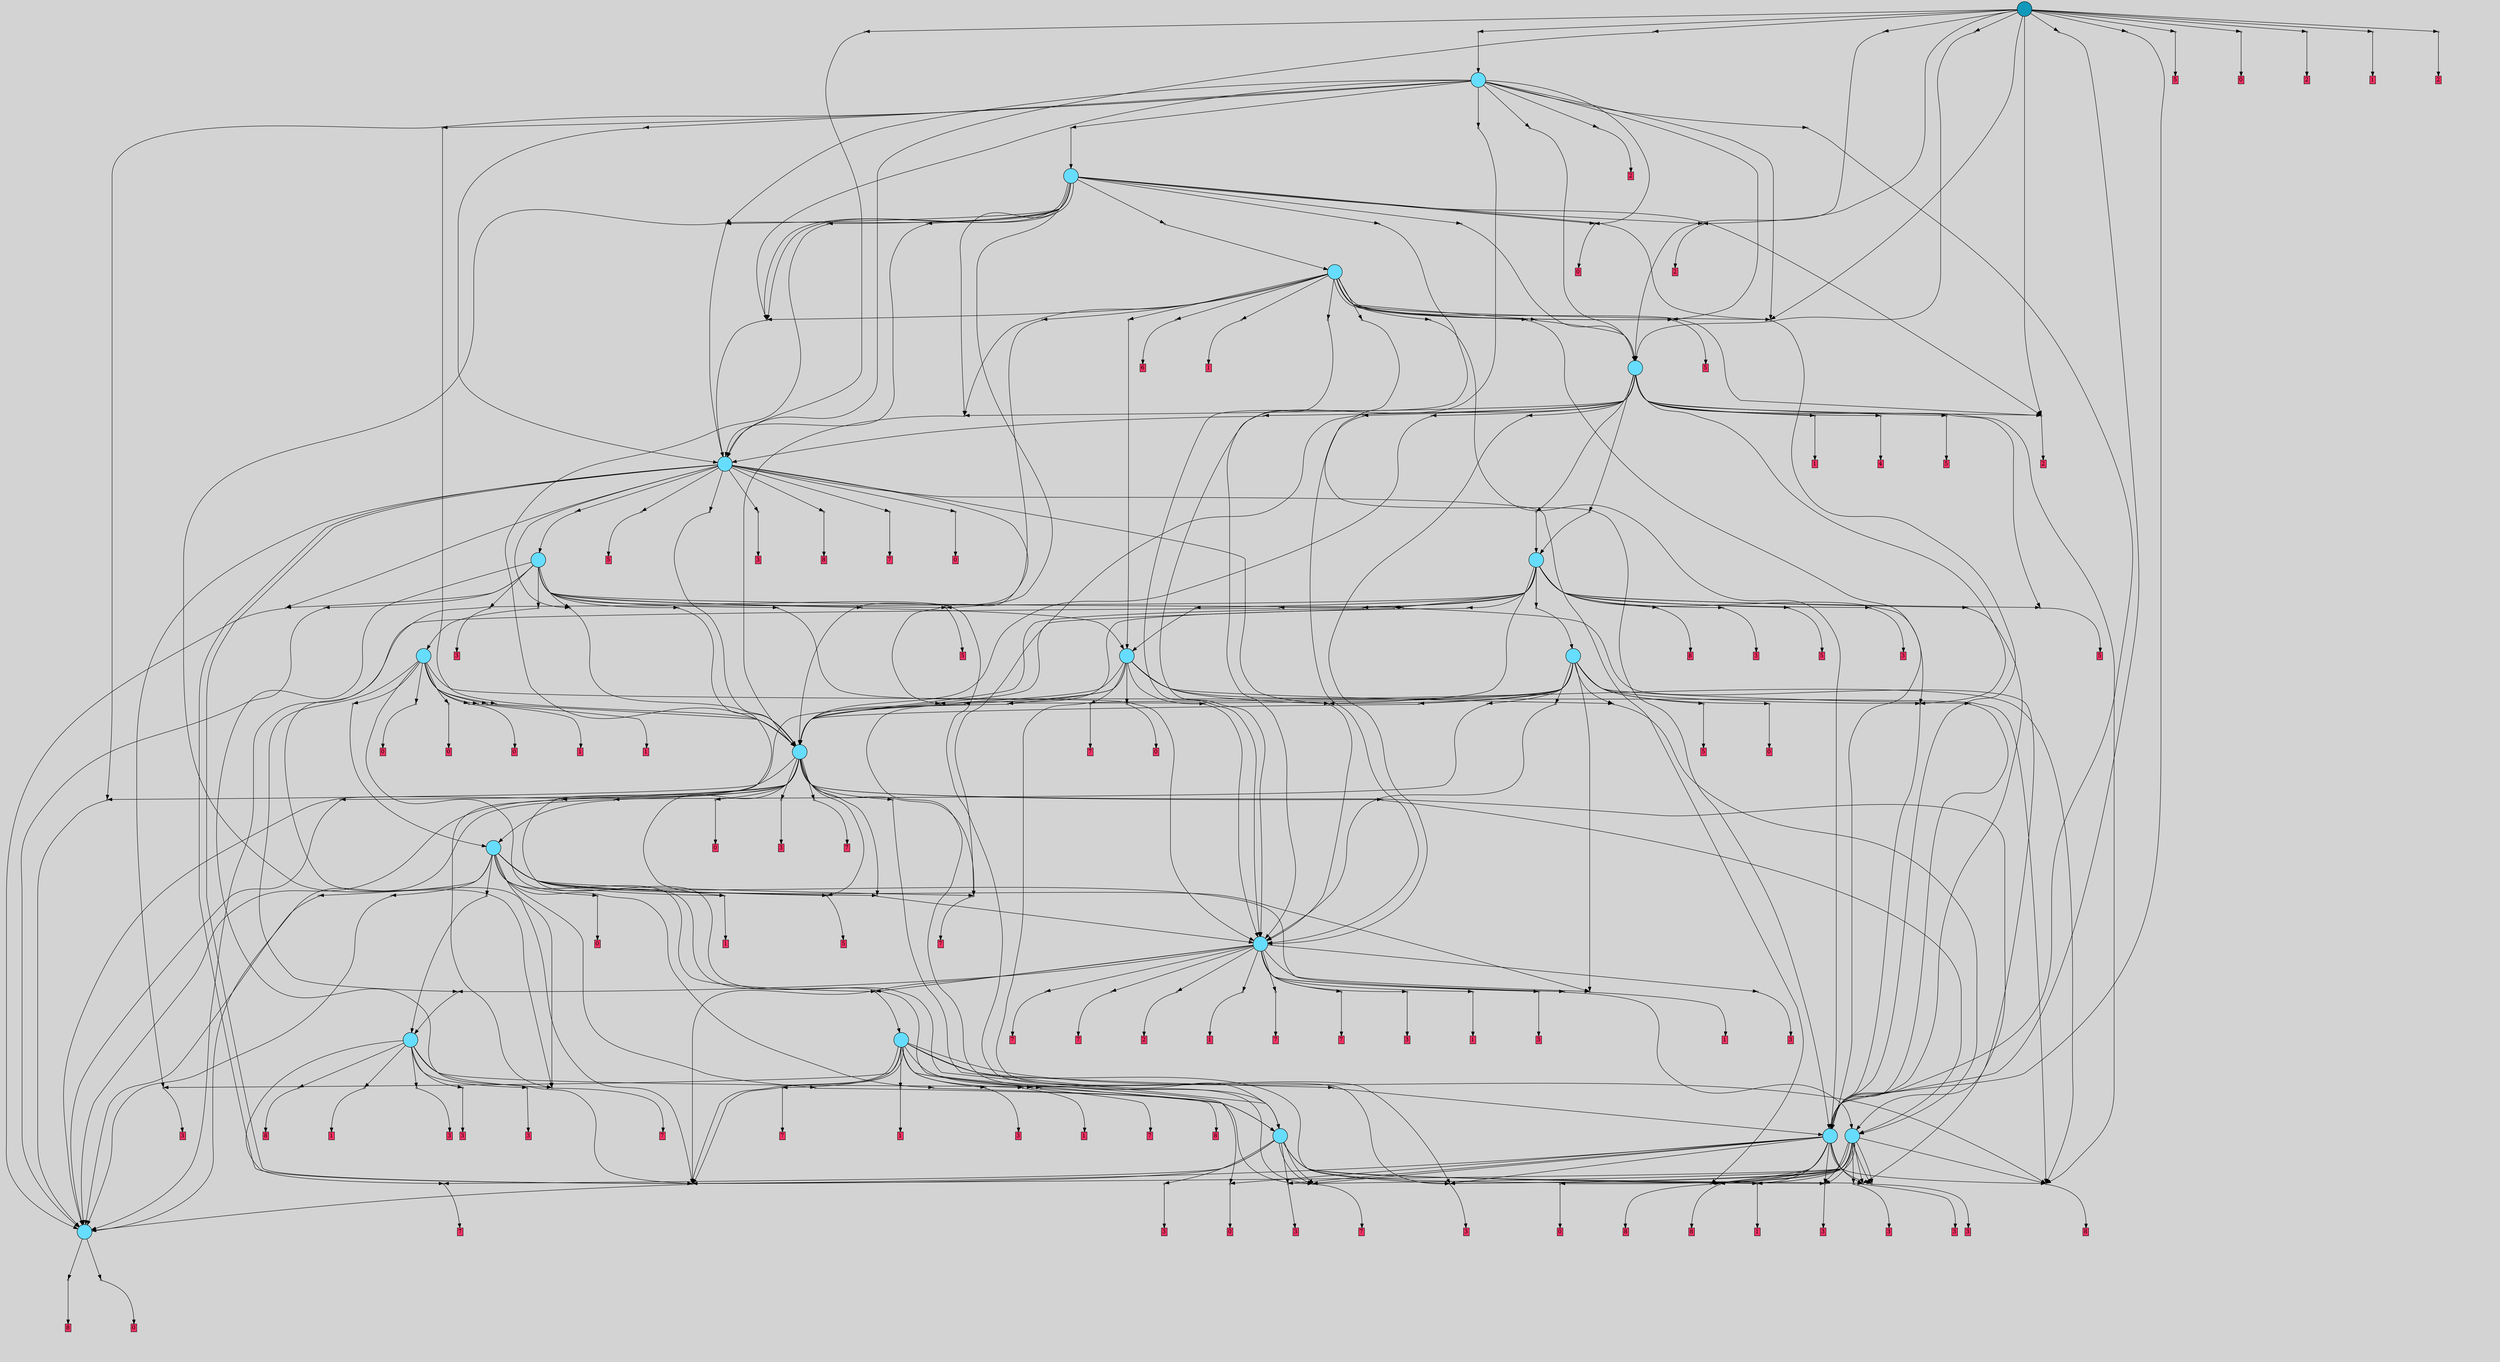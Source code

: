 // File exported with GEGELATI v1.3.1
// On the 2024-07-14 16:43:44
// With the MARL::MarlTPGGraphDotExporter
digraph{
	graph[pad = "0.212, 0.055" bgcolor = lightgray]
	node[shape=circle style = filled label = ""]
		T8 [fillcolor="#66ddff"]
		T766 [fillcolor="#66ddff"]
		T833 [fillcolor="#66ddff"]
		T839 [fillcolor="#66ddff"]
		T847 [fillcolor="#66ddff"]
		T919 [fillcolor="#66ddff"]
		T1018 [fillcolor="#66ddff"]
		T1028 [fillcolor="#66ddff"]
		T1052 [fillcolor="#66ddff"]
		T1144 [fillcolor="#66ddff"]
		T1176 [fillcolor="#66ddff"]
		T1199 [fillcolor="#66ddff"]
		T1233 [fillcolor="#66ddff"]
		T1307 [fillcolor="#66ddff"]
		T1322 [fillcolor="#66ddff"]
		T1474 [fillcolor="#66ddff"]
		T1516 [fillcolor="#66ddff"]
		T1537 [fillcolor="#66ddff"]
		T1605 [fillcolor="#66ddff"]
		T1742 [fillcolor="#1199bb"]
		P31070 [fillcolor="#cccccc" shape=point] //
		I31070 [shape=box style=invis label="5|3&3|1#2|7&#92;n5|3&3|4#3|0&#92;n3|6&0|6#2|1&#92;n7|0&2|1#2|3&#92;n7|3&1|5#4|5&#92;n7|4&4|4#1|3&#92;n0|5&3|6#0|4&#92;n3|7&4|7#3|4&#92;n7|3&0|2#3|1&#92;n7|7&4|5#2|1&#92;n"]
		P31070 -> I31070[style=invis]
		A17314 [fillcolor="#ff3366" shape=box margin=0.03 width=0 height=0 label="8"]
		T8 -> P31070 -> A17314
		P31071 [fillcolor="#cccccc" shape=point] //
		I31071 [shape=box style=invis label="1|2&4|7#3|3&#92;n3|5&3|3#4|3&#92;n6|5&0|0#4|3&#92;n4|1&0|6#3|3&#92;n1|7&1|0#0|4&#92;n6|5&4|4#0|3&#92;n4|0&2|0#1|1&#92;n"]
		P31071 -> I31071[style=invis]
		A17315 [fillcolor="#ff3366" shape=box margin=0.03 width=0 height=0 label="0"]
		T8 -> P31071 -> A17315
		P31072 [fillcolor="#cccccc" shape=point] //
		I31072 [shape=box style=invis label="2|3&0|2#1|6&#92;n2|3&0|5#0|4&#92;n1|1&0|2#3|1&#92;n3|3&4|0#2|1&#92;n8|2&1|1#4|5&#92;n5|0&1|3#4|7&#92;n"]
		P31072 -> I31072[style=invis]
		A17316 [fillcolor="#ff3366" shape=box margin=0.03 width=0 height=0 label="3"]
		T766 -> P31072 -> A17316
		P31073 [fillcolor="#cccccc" shape=point] //
		I31073 [shape=box style=invis label="0|2&0|0#0|4&#92;n5|1&3|6#1|6&#92;n5|1&1|4#1|1&#92;n0|7&3|3#1|0&#92;n2|0&4|0#2|7&#92;n"]
		P31073 -> I31073[style=invis]
		A17317 [fillcolor="#ff3366" shape=box margin=0.03 width=0 height=0 label="7"]
		T766 -> P31073 -> A17317
		P31074 [fillcolor="#cccccc" shape=point] //
		I31074 [shape=box style=invis label="3|5&1|1#4|5&#92;n3|0&4|7#2|2&#92;n8|6&3|7#0|2&#92;n5|7&1|0#1|5&#92;n8|6&1|5#2|6&#92;n8|4&4|2#1|5&#92;n"]
		P31074 -> I31074[style=invis]
		A17318 [fillcolor="#ff3366" shape=box margin=0.03 width=0 height=0 label="3"]
		T766 -> P31074 -> A17318
		P31075 [fillcolor="#cccccc" shape=point] //
		I31075 [shape=box style=invis label="7|5&3|1#1|3&#92;n0|6&2|7#1|1&#92;n7|0&0|7#0|2&#92;n1|4&4|1#4|6&#92;n0|7&0|0#4|0&#92;n4|4&2|2#0|3&#92;n8|5&1|4#2|4&#92;n"]
		P31075 -> I31075[style=invis]
		A17319 [fillcolor="#ff3366" shape=box margin=0.03 width=0 height=0 label="7"]
		T766 -> P31075 -> A17319
		P31076 [fillcolor="#cccccc" shape=point] //
		I31076 [shape=box style=invis label="2|3&0|5#0|4&#92;n5|0&1|3#4|7&#92;n3|3&4|0#2|1&#92;n8|2&1|1#4|5&#92;n8|3&0|2#1|0&#92;n8|0&2|5#4|6&#92;n"]
		P31076 -> I31076[style=invis]
		A17320 [fillcolor="#ff3366" shape=box margin=0.03 width=0 height=0 label="3"]
		T766 -> P31076 -> A17320
		P31077 [fillcolor="#cccccc" shape=point] //
		I31077 [shape=box style=invis label="7|7&4|5#2|1&#92;n5|3&3|4#3|0&#92;n3|6&0|6#2|1&#92;n7|0&2|1#2|3&#92;n7|3&1|5#4|5&#92;n0|5&3|6#0|4&#92;n3|7&4|7#3|4&#92;n7|3&0|2#3|1&#92;n5|3&3|0#2|7&#92;n"]
		P31077 -> I31077[style=invis]
		A17321 [fillcolor="#ff3366" shape=box margin=0.03 width=0 height=0 label="8"]
		T766 -> P31077 -> A17321
		P31078 [fillcolor="#cccccc" shape=point] //
		I31078 [shape=box style=invis label="7|4&4|1#1|4&#92;n4|0&1|7#4|0&#92;n1|5&2|0#2|3&#92;n3|3&0|7#3|2&#92;n0|2&4|7#3|0&#92;n5|2&0|4#0|2&#92;n"]
		P31078 -> I31078[style=invis]
		A17322 [fillcolor="#ff3366" shape=box margin=0.03 width=0 height=0 label="1"]
		T766 -> P31078 -> A17322
		P31079 [fillcolor="#cccccc" shape=point] //
		I31079 [shape=box style=invis label="5|1&3|6#1|6&#92;n0|2&0|0#0|4&#92;n5|1&1|4#1|1&#92;n0|0&3|3#1|0&#92;n2|0&4|0#2|7&#92;n"]
		P31079 -> I31079[style=invis]
		A17323 [fillcolor="#ff3366" shape=box margin=0.03 width=0 height=0 label="7"]
		T766 -> P31079 -> A17323
		P31080 [fillcolor="#cccccc" shape=point] //
		I31080 [shape=box style=invis label="2|3&0|2#0|4&#92;n3|3&4|0#2|1&#92;n8|2&1|1#2|5&#92;n5|0&1|3#4|7&#92;n"]
		P31080 -> I31080[style=invis]
		A17324 [fillcolor="#ff3366" shape=box margin=0.03 width=0 height=0 label="3"]
		T833 -> P31080 -> A17324
		P31081 [fillcolor="#cccccc" shape=point] //
		I31081 [shape=box style=invis label="3|6&0|6#2|1&#92;n5|3&4|4#3|0&#92;n7|7&4|5#2|1&#92;n7|0&2|1#2|3&#92;n7|3&1|5#4|5&#92;n0|5&3|6#0|4&#92;n3|7&4|7#3|4&#92;n7|3&0|2#3|1&#92;n5|3&3|0#2|7&#92;n2|3&4|0#3|2&#92;n"]
		P31081 -> I31081[style=invis]
		A17325 [fillcolor="#ff3366" shape=box margin=0.03 width=0 height=0 label="8"]
		T833 -> P31081 -> A17325
		P31082 [fillcolor="#cccccc" shape=point] //
		I31082 [shape=box style=invis label="1|5&3|2#3|2&#92;n6|0&4|3#4|0&#92;n1|2&1|2#4|7&#92;n"]
		P31082 -> I31082[style=invis]
		A17326 [fillcolor="#ff3366" shape=box margin=0.03 width=0 height=0 label="0"]
		T833 -> P31082 -> A17326
		P31083 [fillcolor="#cccccc" shape=point] //
		I31083 [shape=box style=invis label="2|7&3|5#1|2&#92;n7|3&0|5#4|5&#92;n7|0&2|1#2|3&#92;n0|5&1|6#4|2&#92;n7|3&3|1#2|1&#92;n6|0&3|5#0|1&#92;n7|3&0|2#3|1&#92;n"]
		P31083 -> I31083[style=invis]
		A17327 [fillcolor="#ff3366" shape=box margin=0.03 width=0 height=0 label="8"]
		T833 -> P31083 -> A17327
		P31084 [fillcolor="#cccccc" shape=point] //
		I31084 [shape=box style=invis label="8|2&1|1#4|5&#92;n8|3&0|6#1|0&#92;n5|7&4|0#2|7&#92;n5|0&1|3#4|7&#92;n6|0&1|0#3|1&#92;n"]
		P31084 -> I31084[style=invis]
		A17328 [fillcolor="#ff3366" shape=box margin=0.03 width=0 height=0 label="3"]
		T833 -> P31084 -> A17328
		P31085 [fillcolor="#cccccc" shape=point] //
		I31085 [shape=box style=invis label="1|5&2|0#2|3&#92;n0|2&4|7#3|0&#92;n4|0&1|7#4|0&#92;n3|3&0|7#3|2&#92;n7|4&4|1#1|4&#92;n0|6&0|1#2|5&#92;n1|0&3|6#4|6&#92;n5|2&0|4#0|2&#92;n8|0&2|7#3|5&#92;n"]
		P31085 -> I31085[style=invis]
		A17329 [fillcolor="#ff3366" shape=box margin=0.03 width=0 height=0 label="8"]
		T833 -> P31085 -> A17329
		P31086 [fillcolor="#cccccc" shape=point] //
		I31086 [shape=box style=invis label="8|2&1|1#4|5&#92;n2|3&0|5#0|4&#92;n3|5&3|2#2|4&#92;n4|2&0|2#2|6&#92;n8|3&0|2#2|6&#92;n3|3&2|0#2|1&#92;n5|0&4|3#4|7&#92;n"]
		P31086 -> I31086[style=invis]
		A17330 [fillcolor="#ff3366" shape=box margin=0.03 width=0 height=0 label="3"]
		T833 -> P31086 -> A17330
		P31087 [fillcolor="#cccccc" shape=point] //
		I31087 [shape=box style=invis label="0|2&4|7#3|0&#92;n7|4&4|1#1|4&#92;n4|0&1|6#4|0&#92;n3|2&1|7#2|0&#92;n3|3&0|7#3|2&#92;n1|5&2|7#2|3&#92;n3|2&0|4#0|2&#92;n8|5&3|2#0|1&#92;n"]
		P31087 -> I31087[style=invis]
		T833 -> P31087 -> T8
		P31088 [fillcolor="#cccccc" shape=point] //
		I31088 [shape=box style=invis label="3|0&4|7#2|2&#92;n5|7&1|0#1|5&#92;n8|6&2|7#0|2&#92;n8|6&1|5#2|6&#92;n8|4&4|2#1|5&#92;n"]
		P31088 -> I31088[style=invis]
		A17331 [fillcolor="#ff3366" shape=box margin=0.03 width=0 height=0 label="3"]
		T833 -> P31088 -> A17331
		P31089 [fillcolor="#cccccc" shape=point] //
		I31089 [shape=box style=invis label="4|6&3|3#2|6&#92;n4|0&1|7#4|0&#92;n1|6&2|4#2|7&#92;n3|3&0|7#1|2&#92;n5|0&0|4#0|2&#92;n"]
		P31089 -> I31089[style=invis]
		A17332 [fillcolor="#ff3366" shape=box margin=0.03 width=0 height=0 label="1"]
		T833 -> P31089 -> A17332
		P31090 [fillcolor="#cccccc" shape=point] //
		I31090 [shape=box style=invis label="0|5&2|7#0|3&#92;n3|1&4|0#2|1&#92;n5|0&1|3#4|7&#92;n2|3&0|5#0|4&#92;n2|4&1|1#3|6&#92;n2|0&2|5#4|6&#92;n"]
		P31090 -> I31090[style=invis]
		A17333 [fillcolor="#ff3366" shape=box margin=0.03 width=0 height=0 label="3"]
		T833 -> P31090 -> A17333
		T833 -> P31079
		T839 -> P31084
		T839 -> P31085
		T839 -> P31086
		T839 -> P31087
		P31091 [fillcolor="#cccccc" shape=point] //
		I31091 [shape=box style=invis label="8|6&1|5#2|7&#92;n5|7&1|0#1|5&#92;n8|6&2|7#0|2&#92;n3|0&4|7#2|2&#92;n"]
		P31091 -> I31091[style=invis]
		A17334 [fillcolor="#ff3366" shape=box margin=0.03 width=0 height=0 label="3"]
		T839 -> P31091 -> A17334
		T839 -> P31089
		T839 -> P31090
		T839 -> P31079
		T839 -> P31073
		T839 -> P31079
		T847 -> P31080
		T847 -> P31081
		T847 -> P31083
		T847 -> P31084
		T847 -> P31085
		P31092 [fillcolor="#cccccc" shape=point] //
		I31092 [shape=box style=invis label="2|3&0|5#0|4&#92;n5|0&4|3#4|7&#92;n4|2&0|2#2|6&#92;n3|3&2|4#2|1&#92;n4|3&0|2#2|6&#92;n0|0&2|7#0|5&#92;n3|5&3|2#2|4&#92;n"]
		P31092 -> I31092[style=invis]
		A17335 [fillcolor="#ff3366" shape=box margin=0.03 width=0 height=0 label="3"]
		T847 -> P31092 -> A17335
		T847 -> P31087
		T847 -> P31088
		T847 -> P31089
		T847 -> P31090
		T847 -> P31079
		T847 -> P31090
		T847 -> P31088
		T847 -> P31080
		P31093 [fillcolor="#cccccc" shape=point] //
		I31093 [shape=box style=invis label="5|2&3|3#4|2&#92;n7|3&1|2#1|3&#92;n"]
		P31093 -> I31093[style=invis]
		A17336 [fillcolor="#ff3366" shape=box margin=0.03 width=0 height=0 label="0"]
		T847 -> P31093 -> A17336
		T919 -> P31081
		T919 -> P31087
		P31094 [fillcolor="#cccccc" shape=point] //
		I31094 [shape=box style=invis label="0|7&0|0#4|0&#92;n0|6&2|7#1|1&#92;n7|0&0|7#0|2&#92;n1|4&4|1#4|6&#92;n7|5&3|7#1|3&#92;n0|1&3|3#3|3&#92;n4|4&2|2#0|3&#92;n"]
		P31094 -> I31094[style=invis]
		A17337 [fillcolor="#ff3366" shape=box margin=0.03 width=0 height=0 label="7"]
		T919 -> P31094 -> A17337
		P31095 [fillcolor="#cccccc" shape=point] //
		I31095 [shape=box style=invis label="8|0&0|6#0|2&#92;n4|6&4|4#3|3&#92;n7|6&3|0#1|3&#92;n3|2&3|2#1|6&#92;n"]
		P31095 -> I31095[style=invis]
		A17338 [fillcolor="#ff3366" shape=box margin=0.03 width=0 height=0 label="1"]
		T919 -> P31095 -> A17338
		P31096 [fillcolor="#cccccc" shape=point] //
		I31096 [shape=box style=invis label="1|2&2|7#2|3&#92;n8|5&1|5#4|5&#92;n5|0&4|3#4|7&#92;n3|0&3|2#2|2&#92;n3|3&2|0#2|1&#92;n4|2&2|2#2|6&#92;n4|1&4|4#2|6&#92;n8|3&0|2#2|6&#92;n"]
		P31096 -> I31096[style=invis]
		A17339 [fillcolor="#ff3366" shape=box margin=0.03 width=0 height=0 label="3"]
		T919 -> P31096 -> A17339
		T919 -> P31079
		P31097 [fillcolor="#cccccc" shape=point] //
		I31097 [shape=box style=invis label="2|3&0|5#0|4&#92;n5|0&1|3#4|7&#92;n3|3&4|0#2|1&#92;n2|4&1|1#3|6&#92;n0|5&2|7#0|4&#92;n8|4&1|1#4|5&#92;n2|0&2|5#4|6&#92;n"]
		P31097 -> I31097[style=invis]
		A17340 [fillcolor="#ff3366" shape=box margin=0.03 width=0 height=0 label="3"]
		T919 -> P31097 -> A17340
		P31098 [fillcolor="#cccccc" shape=point] //
		I31098 [shape=box style=invis label="5|2&0|4#0|6&#92;n3|4&2|5#4|1&#92;n4|0&1|2#4|7&#92;n8|3&0|3#3|5&#92;n0|6&4|7#3|3&#92;n2|7&1|5#1|4&#92;n"]
		P31098 -> I31098[style=invis]
		A17341 [fillcolor="#ff3366" shape=box margin=0.03 width=0 height=0 label="1"]
		T919 -> P31098 -> A17341
		P31099 [fillcolor="#cccccc" shape=point] //
		I31099 [shape=box style=invis label="0|7&3|3#1|0&#92;n5|1&1|4#1|1&#92;n5|5&2|7#3|6&#92;n5|1&3|6#1|6&#92;n2|0&4|7#2|7&#92;n"]
		P31099 -> I31099[style=invis]
		A17342 [fillcolor="#ff3366" shape=box margin=0.03 width=0 height=0 label="7"]
		T919 -> P31099 -> A17342
		P31100 [fillcolor="#cccccc" shape=point] //
		I31100 [shape=box style=invis label="3|6&0|6#2|1&#92;n5|3&4|4#3|0&#92;n3|7&4|7#3|4&#92;n7|0&2|1#4|3&#92;n7|3&1|5#4|5&#92;n0|5&3|6#0|4&#92;n7|7&4|5#2|1&#92;n7|3&0|2#3|1&#92;n5|3&3|0#2|7&#92;n2|3&4|0#3|2&#92;n"]
		P31100 -> I31100[style=invis]
		A17343 [fillcolor="#ff3366" shape=box margin=0.03 width=0 height=0 label="8"]
		T919 -> P31100 -> A17343
		P31101 [fillcolor="#cccccc" shape=point] //
		I31101 [shape=box style=invis label="0|5&2|7#0|3&#92;n0|0&1|3#4|7&#92;n2|3&0|5#0|4&#92;n3|3&4|0#2|1&#92;n2|4&1|1#3|6&#92;n8|2&1|1#4|5&#92;n2|0&2|5#4|6&#92;n"]
		P31101 -> I31101[style=invis]
		T919 -> P31101 -> T833
		T919 -> P31080
		T919 -> P31087
		P31102 [fillcolor="#cccccc" shape=point] //
		I31102 [shape=box style=invis label="1|2&3|7#2|4&#92;n0|5&4|6#0|4&#92;n4|3&4|3#2|4&#92;n7|7&4|5#2|1&#92;n2|0&4|2#3|2&#92;n4|4&0|4#3|6&#92;n7|2&2|1#2|3&#92;n3|7&4|7#3|6&#92;n"]
		P31102 -> I31102[style=invis]
		T1018 -> P31102 -> T919
		P31103 [fillcolor="#cccccc" shape=point] //
		I31103 [shape=box style=invis label="8|2&1|1#1|5&#92;n2|3&0|5#0|4&#92;n8|3&0|2#2|6&#92;n4|2&0|2#2|6&#92;n3|5&3|2#2|4&#92;n5|0&4|3#4|3&#92;n6|1&3|1#0|5&#92;n3|3&2|0#2|1&#92;n"]
		P31103 -> I31103[style=invis]
		A17344 [fillcolor="#ff3366" shape=box margin=0.03 width=0 height=0 label="3"]
		T1018 -> P31103 -> A17344
		P31104 [fillcolor="#cccccc" shape=point] //
		I31104 [shape=box style=invis label="5|1&1|4#1|1&#92;n2|6&0|0#2|7&#92;n7|4&2|2#3|5&#92;n5|1&3|6#1|6&#92;n0|0&3|3#2|0&#92;n0|2&0|0#0|4&#92;n"]
		P31104 -> I31104[style=invis]
		A17345 [fillcolor="#ff3366" shape=box margin=0.03 width=0 height=0 label="7"]
		T1018 -> P31104 -> A17345
		P31105 [fillcolor="#cccccc" shape=point] //
		I31105 [shape=box style=invis label="8|3&0|6#1|0&#92;n7|1&2|2#3|4&#92;n6|6&4|1#0|3&#92;n3|7&4|5#4|6&#92;n3|1&3|6#4|1&#92;n2|0&1|5#4|1&#92;n2|3&0|5#3|4&#92;n"]
		P31105 -> I31105[style=invis]
		T1018 -> P31105 -> T847
		P31106 [fillcolor="#cccccc" shape=point] //
		I31106 [shape=box style=invis label="5|2&0|4#0|2&#92;n3|4&2|5#4|1&#92;n4|0&1|2#4|7&#92;n2|7&1|5#1|4&#92;n0|6&4|7#3|3&#92;n8|3&0|3#3|5&#92;n"]
		P31106 -> I31106[style=invis]
		A17346 [fillcolor="#ff3366" shape=box margin=0.03 width=0 height=0 label="1"]
		T1018 -> P31106 -> A17346
		P31107 [fillcolor="#cccccc" shape=point] //
		I31107 [shape=box style=invis label="5|1&1|4#1|1&#92;n5|1&3|6#1|6&#92;n2|1&2|7#2|0&#92;n2|0&4|0#2|7&#92;n1|0&2|5#2|7&#92;n0|7&3|3#1|0&#92;n0|3&0|0#0|4&#92;n"]
		P31107 -> I31107[style=invis]
		A17347 [fillcolor="#ff3366" shape=box margin=0.03 width=0 height=0 label="7"]
		T1018 -> P31107 -> A17347
		P31108 [fillcolor="#cccccc" shape=point] //
		I31108 [shape=box style=invis label="3|2&0|4#0|2&#92;n8|5&3|2#0|0&#92;n3|0&1|6#4|0&#92;n7|4&4|1#1|4&#92;n6|1&1|2#1|0&#92;n3|3&0|7#3|2&#92;n"]
		P31108 -> I31108[style=invis]
		A17348 [fillcolor="#ff3366" shape=box margin=0.03 width=0 height=0 label="2"]
		T1018 -> P31108 -> A17348
		P31109 [fillcolor="#cccccc" shape=point] //
		I31109 [shape=box style=invis label="0|6&2|7#1|1&#92;n1|4&4|5#3|6&#92;n7|0&0|7#0|2&#92;n7|5&3|1#1|3&#92;n4|4&2|2#0|3&#92;n8|5&1|4#2|4&#92;n8|3&0|3#0|0&#92;n"]
		P31109 -> I31109[style=invis]
		T1018 -> P31109 -> T766
		P31110 [fillcolor="#cccccc" shape=point] //
		I31110 [shape=box style=invis label="4|0&1|7#4|0&#92;n3|3&3|7#3|2&#92;n1|5&2|0#2|3&#92;n0|2&4|7#3|0&#92;n5|2&0|4#0|2&#92;n5|0&4|7#3|3&#92;n"]
		P31110 -> I31110[style=invis]
		A17349 [fillcolor="#ff3366" shape=box margin=0.03 width=0 height=0 label="1"]
		T1018 -> P31110 -> A17349
		P31111 [fillcolor="#cccccc" shape=point] //
		I31111 [shape=box style=invis label="0|7&1|4#1|1&#92;n5|5&2|3#3|6&#92;n5|1&2|5#1|6&#92;n"]
		P31111 -> I31111[style=invis]
		A17350 [fillcolor="#ff3366" shape=box margin=0.03 width=0 height=0 label="7"]
		T1018 -> P31111 -> A17350
		P31112 [fillcolor="#cccccc" shape=point] //
		I31112 [shape=box style=invis label="5|1&1|4#1|1&#92;n5|1&3|6#1|6&#92;n2|2&2|7#2|0&#92;n2|0&4|2#1|2&#92;n2|0&4|0#2|7&#92;n0|3&0|0#0|4&#92;n0|7&3|3#1|0&#92;n"]
		P31112 -> I31112[style=invis]
		A17351 [fillcolor="#ff3366" shape=box margin=0.03 width=0 height=0 label="7"]
		T1018 -> P31112 -> A17351
		T1018 -> P31087
		P31113 [fillcolor="#cccccc" shape=point] //
		I31113 [shape=box style=invis label="2|3&0|5#0|4&#92;n5|0&1|3#4|7&#92;n3|3&4|0#2|1&#92;n0|5&2|7#0|4&#92;n2|4&1|1#3|6&#92;n8|2&1|1#4|5&#92;n8|3&0|6#1|0&#92;n2|0&2|5#4|6&#92;n"]
		P31113 -> I31113[style=invis]
		A17352 [fillcolor="#ff3366" shape=box margin=0.03 width=0 height=0 label="3"]
		T1018 -> P31113 -> A17352
		P31114 [fillcolor="#cccccc" shape=point] //
		I31114 [shape=box style=invis label="2|3&4|0#3|2&#92;n5|3&4|4#3|0&#92;n7|7&4|5#2|1&#92;n7|0&2|1#2|3&#92;n7|3&1|5#4|5&#92;n0|5&3|6#0|4&#92;n3|7&4|7#3|4&#92;n7|3&0|3#3|1&#92;n5|3&3|0#2|7&#92;n3|6&0|6#2|1&#92;n"]
		P31114 -> I31114[style=invis]
		A17353 [fillcolor="#ff3366" shape=box margin=0.03 width=0 height=0 label="1"]
		T1018 -> P31114 -> A17353
		P31115 [fillcolor="#cccccc" shape=point] //
		I31115 [shape=box style=invis label="5|0&1|3#4|7&#92;n7|2&1|2#1|5&#92;n8|3&0|6#1|0&#92;n5|0&4|6#2|7&#92;n6|0&1|0#3|1&#92;n"]
		P31115 -> I31115[style=invis]
		A17354 [fillcolor="#ff3366" shape=box margin=0.03 width=0 height=0 label="3"]
		T1018 -> P31115 -> A17354
		T1028 -> P31102
		T1028 -> P31075
		P31116 [fillcolor="#cccccc" shape=point] //
		I31116 [shape=box style=invis label="0|5&2|7#0|4&#92;n6|4&4|0#3|2&#92;n0|3&0|4#0|4&#92;n1|7&2|7#0|1&#92;n2|0&2|5#4|6&#92;n1|3&0|3#0|0&#92;n1|3&0|7#1|3&#92;n3|0&2|5#4|5&#92;n3|3&0|0#2|1&#92;n7|0&0|6#3|0&#92;n"]
		P31116 -> I31116[style=invis]
		A17355 [fillcolor="#ff3366" shape=box margin=0.03 width=0 height=0 label="0"]
		T1028 -> P31116 -> A17355
		T1028 -> P31106
		P31117 [fillcolor="#cccccc" shape=point] //
		I31117 [shape=box style=invis label="5|1&2|4#1|1&#92;n5|4&0|2#1|2&#92;n0|3&0|0#4|4&#92;n8|7&3|3#1|0&#92;n7|3&0|2#2|0&#92;n7|4&1|3#3|2&#92;n1|7&0|1#3|3&#92;n8|2&3|2#0|7&#92;n5|0&2|5#2|7&#92;n5|1&3|6#1|6&#92;n"]
		P31117 -> I31117[style=invis]
		A17356 [fillcolor="#ff3366" shape=box margin=0.03 width=0 height=0 label="7"]
		T1028 -> P31117 -> A17356
		P31118 [fillcolor="#cccccc" shape=point] //
		I31118 [shape=box style=invis label="3|2&0|4#0|2&#92;n3|3&0|7#3|2&#92;n3|0&1|6#4|0&#92;n1|5&2|7#2|3&#92;n7|4&4|1#1|4&#92;n8|5&3|2#0|0&#92;n"]
		P31118 -> I31118[style=invis]
		T1028 -> P31118 -> T8
		P31119 [fillcolor="#cccccc" shape=point] //
		I31119 [shape=box style=invis label="4|1&0|5#2|5&#92;n5|3&3|2#2|0&#92;n2|0&1|5#4|2&#92;n8|3&1|5#4|3&#92;n"]
		P31119 -> I31119[style=invis]
		T1028 -> P31119 -> T839
		P31120 [fillcolor="#cccccc" shape=point] //
		I31120 [shape=box style=invis label="0|6&2|7#1|1&#92;n1|4&4|5#3|6&#92;n7|5&3|1#1|3&#92;n4|4&2|2#0|5&#92;n8|3&0|3#0|0&#92;n8|5&1|4#2|4&#92;n"]
		P31120 -> I31120[style=invis]
		T1028 -> P31120 -> T766
		P31121 [fillcolor="#cccccc" shape=point] //
		I31121 [shape=box style=invis label="4|0&1|6#4|0&#92;n0|5&2|1#2|7&#92;n0|2&4|0#3|2&#92;n7|6&1|7#2|7&#92;n5|6&0|0#3|4&#92;n0|0&0|1#3|2&#92;n2|4&1|1#2|3&#92;n8|1&0|7#0|0&#92;n8|1&2|5#0|7&#92;n"]
		P31121 -> I31121[style=invis]
		T1028 -> P31121 -> T8
		P31122 [fillcolor="#cccccc" shape=point] //
		I31122 [shape=box style=invis label="3|3&0|7#3|2&#92;n5|2&0|4#0|5&#92;n8|2&4|7#3|0&#92;n7|0&4|1#1|3&#92;n4|0&1|7#4|0&#92;n5|7&1|3#3|3&#92;n3|4&3|2#1|4&#92;n"]
		P31122 -> I31122[style=invis]
		T1028 -> P31122 -> T1018
		P31123 [fillcolor="#cccccc" shape=point] //
		I31123 [shape=box style=invis label="7|5&3|5#0|2&#92;n0|5&2|7#0|4&#92;n3|6&4|0#2|1&#92;n6|3&3|4#4|6&#92;n5|4&0|2#4|5&#92;n8|2&4|1#4|5&#92;n6|0&2|5#0|6&#92;n"]
		P31123 -> I31123[style=invis]
		T1028 -> P31123 -> T839
		P31124 [fillcolor="#cccccc" shape=point] //
		I31124 [shape=box style=invis label="0|3&1|5#4|5&#92;n7|0&1|4#2|3&#92;n8|2&2|5#2|5&#92;n5|3&3|0#3|7&#92;n0|2&1|2#1|2&#92;n5|5&2|6#3|3&#92;n7|3&1|5#3|0&#92;n5|4&4|0#1|3&#92;n"]
		P31124 -> I31124[style=invis]
		A17357 [fillcolor="#ff3366" shape=box margin=0.03 width=0 height=0 label="5"]
		T1028 -> P31124 -> A17357
		P31125 [fillcolor="#cccccc" shape=point] //
		I31125 [shape=box style=invis label="2|7&1|5#1|4&#92;n3|4&2|5#4|1&#92;n5|4&0|3#3|3&#92;n4|0&1|2#3|7&#92;n5|2&0|4#0|2&#92;n8|3&0|3#3|5&#92;n"]
		P31125 -> I31125[style=invis]
		A17358 [fillcolor="#ff3366" shape=box margin=0.03 width=0 height=0 label="1"]
		T1028 -> P31125 -> A17358
		T1028 -> P31105
		P31126 [fillcolor="#cccccc" shape=point] //
		I31126 [shape=box style=invis label="1|2&3|7#2|4&#92;n2|0&4|2#3|2&#92;n4|3&4|3#2|4&#92;n7|7&4|5#2|1&#92;n0|3&4|6#0|4&#92;n4|4&0|4#3|6&#92;n7|2&2|1#2|3&#92;n3|7&4|7#3|6&#92;n"]
		P31126 -> I31126[style=invis]
		T1052 -> P31126 -> T1028
		T1052 -> P31075
		P31127 [fillcolor="#cccccc" shape=point] //
		I31127 [shape=box style=invis label="0|5&2|7#0|4&#92;n1|3&0|7#1|3&#92;n0|3&0|4#0|4&#92;n1|7&2|7#0|1&#92;n2|0&2|5#4|6&#92;n6|4&4|0#3|2&#92;n1|3&0|1#0|0&#92;n3|0&2|5#0|5&#92;n3|3&0|0#2|1&#92;n7|0&0|6#3|0&#92;n"]
		P31127 -> I31127[style=invis]
		A17359 [fillcolor="#ff3366" shape=box margin=0.03 width=0 height=0 label="0"]
		T1052 -> P31127 -> A17359
		T1052 -> P31117
		P31128 [fillcolor="#cccccc" shape=point] //
		I31128 [shape=box style=invis label="8|3&1|5#4|3&#92;n4|1&0|5#2|5&#92;n6|2&1|1#3|5&#92;n6|6&0|4#0|3&#92;n5|2&3|2#2|0&#92;n0|4&3|5#0|2&#92;n"]
		P31128 -> I31128[style=invis]
		T1052 -> P31128 -> T839
		P31129 [fillcolor="#cccccc" shape=point] //
		I31129 [shape=box style=invis label="4|0&1|6#4|0&#92;n5|6&3|0#3|4&#92;n0|2&4|3#3|2&#92;n7|6&1|7#2|7&#92;n0|0&0|1#3|2&#92;n2|4&1|1#2|3&#92;n8|1&0|7#0|0&#92;n8|1&2|5#0|7&#92;n"]
		P31129 -> I31129[style=invis]
		T1052 -> P31129 -> T8
		T1052 -> P31122
		T1052 -> P31124
		T1052 -> P31125
		P31130 [fillcolor="#cccccc" shape=point] //
		I31130 [shape=box style=invis label="8|3&0|6#1|0&#92;n7|1&2|2#3|4&#92;n2|3&0|5#3|4&#92;n3|7&4|5#4|6&#92;n3|1&3|6#4|1&#92;n2|0&1|0#4|1&#92;n6|6&4|1#0|3&#92;n"]
		P31130 -> I31130[style=invis]
		T1052 -> P31130 -> T847
		P31131 [fillcolor="#cccccc" shape=point] //
		I31131 [shape=box style=invis label="0|5&4|0#4|2&#92;n5|3&2|5#1|2&#92;n3|3&4|0#2|1&#92;n5|0&1|3#4|7&#92;n2|0&2|2#3|6&#92;n2|4&1|1#3|6&#92;n0|5&2|7#0|4&#92;n2|3&0|5#0|4&#92;n"]
		P31131 -> I31131[style=invis]
		A17360 [fillcolor="#ff3366" shape=box margin=0.03 width=0 height=0 label="3"]
		T1052 -> P31131 -> A17360
		P31132 [fillcolor="#cccccc" shape=point] //
		I31132 [shape=box style=invis label="8|5&3|2#0|1&#92;n7|4&4|1#1|4&#92;n4|0&1|6#4|0&#92;n3|2&1|7#2|0&#92;n1|5&2|7#2|3&#92;n7|2&0|4#0|2&#92;n1|0&0|7#3|7&#92;n0|2&4|7#3|0&#92;n"]
		P31132 -> I31132[style=invis]
		T1052 -> P31132 -> T8
		T1052 -> P31084
		P31133 [fillcolor="#cccccc" shape=point] //
		I31133 [shape=box style=invis label="0|6&2|7#1|1&#92;n0|7&0|0#4|0&#92;n7|0&0|7#0|2&#92;n1|4&4|1#4|6&#92;n7|5&3|7#1|3&#92;n0|1&3|3#3|0&#92;n4|4&2|2#0|3&#92;n"]
		P31133 -> I31133[style=invis]
		A17361 [fillcolor="#ff3366" shape=box margin=0.03 width=0 height=0 label="7"]
		T1052 -> P31133 -> A17361
		P31134 [fillcolor="#cccccc" shape=point] //
		I31134 [shape=box style=invis label="4|0&1|6#4|0&#92;n0|2&4|3#3|2&#92;n5|6&0|0#3|4&#92;n7|6&1|7#2|7&#92;n0|0&0|1#3|2&#92;n2|4&1|1#2|3&#92;n8|1&0|7#0|0&#92;n8|1&2|5#0|7&#92;n"]
		P31134 -> I31134[style=invis]
		T1052 -> P31134 -> T8
		P31135 [fillcolor="#cccccc" shape=point] //
		I31135 [shape=box style=invis label="2|3&1|1#1|7&#92;n2|0&4|2#3|6&#92;n7|7&4|5#2|7&#92;n2|7&4|7#3|6&#92;n4|3&4|3#2|4&#92;n4|4&0|4#3|6&#92;n0|3&4|6#0|4&#92;n4|2&3|4#1|4&#92;n0|4&0|2#0|2&#92;n"]
		P31135 -> I31135[style=invis]
		T1144 -> P31135 -> T1018
		P31136 [fillcolor="#cccccc" shape=point] //
		I31136 [shape=box style=invis label="2|2&3|4#2|2&#92;n4|3&1|6#4|5&#92;n0|2&4|0#3|2&#92;n7|6&1|7#2|7&#92;n0|1&0|1#3|2&#92;n8|1&0|7#0|0&#92;n7|5&0|2#1|4&#92;n0|3&2|0#0|1&#92;n5|3&0|0#3|4&#92;n4|4&3|7#1|6&#92;n"]
		P31136 -> I31136[style=invis]
		T1144 -> P31136 -> T8
		P31137 [fillcolor="#cccccc" shape=point] //
		I31137 [shape=box style=invis label="7|1&2|2#3|4&#92;n6|1&4|1#4|3&#92;n2|3&0|5#3|4&#92;n2|1&3|5#3|0&#92;n3|1&4|5#4|6&#92;n2|0&1|0#2|1&#92;n7|3&0|3#0|4&#92;n0|3&3|6#4|1&#92;n"]
		P31137 -> I31137[style=invis]
		T1144 -> P31137 -> T847
		P31138 [fillcolor="#cccccc" shape=point] //
		I31138 [shape=box style=invis label="4|0&1|0#4|0&#92;n7|0&1|2#1|7&#92;n1|2&2|4#3|0&#92;n7|4&4|4#1|4&#92;n3|3&0|7#3|2&#92;n8|5&3|2#0|1&#92;n1|5&2|7#2|3&#92;n2|0&3|5#2|3&#92;n2|2&0|5#1|0&#92;n"]
		P31138 -> I31138[style=invis]
		T1144 -> P31138 -> T1052
		P31139 [fillcolor="#cccccc" shape=point] //
		I31139 [shape=box style=invis label="2|6&1|3#3|6&#92;n7|4&0|2#0|6&#92;n5|0&4|3#2|7&#92;n0|1&4|5#1|7&#92;n"]
		P31139 -> I31139[style=invis]
		A17362 [fillcolor="#ff3366" shape=box margin=0.03 width=0 height=0 label="0"]
		T1144 -> P31139 -> A17362
		T1144 -> P31081
		P31140 [fillcolor="#cccccc" shape=point] //
		I31140 [shape=box style=invis label="5|7&1|3#3|3&#92;n7|2&4|0#3|0&#92;n7|0&0|4#1|4&#92;n0|5&3|0#2|6&#92;n7|0&4|1#1|3&#92;n0|4&3|7#1|1&#92;n3|3&2|7#3|2&#92;n3|4&3|2#1|4&#92;n4|0&1|7#4|0&#92;n"]
		P31140 -> I31140[style=invis]
		T1144 -> P31140 -> T1018
		P31141 [fillcolor="#cccccc" shape=point] //
		I31141 [shape=box style=invis label="5|2&0|4#0|5&#92;n4|7&4|7#1|5&#92;n8|2&4|7#3|0&#92;n5|0&4|1#1|6&#92;n2|7&1|2#1|1&#92;n4|0&1|5#4|0&#92;n5|7&1|3#3|3&#92;n7|5&4|1#4|1&#92;n3|4&3|2#1|4&#92;n"]
		P31141 -> I31141[style=invis]
		A17363 [fillcolor="#ff3366" shape=box margin=0.03 width=0 height=0 label="7"]
		T1144 -> P31141 -> A17363
		P31142 [fillcolor="#cccccc" shape=point] //
		I31142 [shape=box style=invis label="4|0&1|0#4|0&#92;n7|0&1|2#1|0&#92;n1|2&2|4#3|0&#92;n2|2&0|5#1|0&#92;n3|3&0|7#3|2&#92;n8|5&3|2#0|1&#92;n1|5&2|7#2|3&#92;n2|0&3|5#2|3&#92;n7|4&4|4#1|4&#92;n"]
		P31142 -> I31142[style=invis]
		T1144 -> P31142 -> T1052
		P31143 [fillcolor="#cccccc" shape=point] //
		I31143 [shape=box style=invis label="0|2&2|5#1|2&#92;n5|6&4|3#0|4&#92;n2|0&1|0#4|1&#92;n3|3&4|7#4|5&#92;n3|5&2|5#4|6&#92;n0|6&2|2#3|4&#92;n2|0&1|0#2|1&#92;n1|4&0|3#1|5&#92;n7|2&3|0#3|1&#92;n8|7&2|3#4|2&#92;n"]
		P31143 -> I31143[style=invis]
		A17364 [fillcolor="#ff3366" shape=box margin=0.03 width=0 height=0 label="0"]
		T1176 -> P31143 -> A17364
		P31144 [fillcolor="#cccccc" shape=point] //
		I31144 [shape=box style=invis label="4|0&1|0#4|0&#92;n7|0&1|2#1|7&#92;n3|3&0|7#3|2&#92;n7|4&0|4#1|4&#92;n1|2&2|6#3|0&#92;n2|2&1|5#1|0&#92;n8|5&3|2#0|1&#92;n2|0&3|5#2|3&#92;n1|5&2|7#2|3&#92;n"]
		P31144 -> I31144[style=invis]
		T1176 -> P31144 -> T1052
		P31145 [fillcolor="#cccccc" shape=point] //
		I31145 [shape=box style=invis label="0|1&4|5#1|7&#92;n7|7&0|2#0|6&#92;n5|0&4|3#2|7&#92;n0|4&3|3#0|2&#92;n4|3&4|2#0|0&#92;n"]
		P31145 -> I31145[style=invis]
		A17365 [fillcolor="#ff3366" shape=box margin=0.03 width=0 height=0 label="0"]
		T1176 -> P31145 -> A17365
		P31146 [fillcolor="#cccccc" shape=point] //
		I31146 [shape=box style=invis label="4|1&0|4#1|0&#92;n4|3&4|3#2|4&#92;n2|0&4|2#3|2&#92;n6|2&2|1#2|3&#92;n4|0&0|3#0|3&#92;n5|6&4|0#3|0&#92;n1|2&3|6#2|4&#92;n7|7&4|5#2|3&#92;n0|4&4|6#0|4&#92;n3|7&4|7#3|6&#92;n"]
		P31146 -> I31146[style=invis]
		T1176 -> P31146 -> T1028
		P31147 [fillcolor="#cccccc" shape=point] //
		I31147 [shape=box style=invis label="3|4&3|3#1|3&#92;n6|5&4|3#4|6&#92;n1|0&0|3#1|3&#92;n"]
		P31147 -> I31147[style=invis]
		A17366 [fillcolor="#ff3366" shape=box margin=0.03 width=0 height=0 label="0"]
		T1176 -> P31147 -> A17366
		P31148 [fillcolor="#cccccc" shape=point] //
		I31148 [shape=box style=invis label="3|2&3|2#1|6&#92;n7|6&3|1#1|6&#92;n6|3&2|4#3|3&#92;n1|0&1|6#2|4&#92;n8|1&2|1#0|3&#92;n1|1&2|5#2|7&#92;n2|7&4|3#4|6&#92;n1|6&0|0#2|1&#92;n"]
		P31148 -> I31148[style=invis]
		A17367 [fillcolor="#ff3366" shape=box margin=0.03 width=0 height=0 label="1"]
		T1176 -> P31148 -> A17367
		T1176 -> P31082
		P31149 [fillcolor="#cccccc" shape=point] //
		I31149 [shape=box style=invis label="8|3&2|1#1|5&#92;n3|4&2|5#4|1&#92;n4|0&1|2#4|7&#92;n2|7&1|5#1|4&#92;n0|6&4|7#3|3&#92;n5|2&1|4#0|2&#92;n8|3&0|3#3|5&#92;n"]
		P31149 -> I31149[style=invis]
		A17368 [fillcolor="#ff3366" shape=box margin=0.03 width=0 height=0 label="1"]
		T1176 -> P31149 -> A17368
		T1176 -> P31109
		T1176 -> P31081
		P31150 [fillcolor="#cccccc" shape=point] //
		I31150 [shape=box style=invis label="4|0&1|3#2|5&#92;n7|6&1|7#2|7&#92;n8|1&0|2#0|0&#92;n6|1&2|4#3|7&#92;n0|0&0|1#3|2&#92;n4|4&3|7#1|6&#92;n5|3&0|0#3|4&#92;n"]
		P31150 -> I31150[style=invis]
		T1199 -> P31150 -> T1144
		P31151 [fillcolor="#cccccc" shape=point] //
		I31151 [shape=box style=invis label="6|6&0|1#4|3&#92;n3|1&3|6#4|1&#92;n2|0&1|0#4|1&#92;n3|0&2|5#0|2&#92;n3|7&4|5#4|6&#92;n7|1&2|2#4|4&#92;n2|6&1|0#2|3&#92;n"]
		P31151 -> I31151[style=invis]
		T1199 -> P31151 -> T847
		P31152 [fillcolor="#cccccc" shape=point] //
		I31152 [shape=box style=invis label="7|4&3|5#0|3&#92;n7|3&4|5#2|7&#92;n7|7&0|3#1|2&#92;n2|3&1|1#1|7&#92;n0|0&0|0#2|5&#92;n4|5&3|4#1|4&#92;n2|2&4|7#3|6&#92;n5|6&3|0#1|1&#92;n"]
		P31152 -> I31152[style=invis]
		T1199 -> P31152 -> T1018
		P31153 [fillcolor="#cccccc" shape=point] //
		I31153 [shape=box style=invis label="0|2&1|2#1|2&#92;n7|0&1|4#2|3&#92;n8|2&2|5#2|5&#92;n5|3&3|0#3|7&#92;n0|3&1|5#4|5&#92;n5|5&2|6#3|3&#92;n7|3&1|5#2|0&#92;n6|6&2|5#0|3&#92;n5|4&4|0#1|3&#92;n"]
		P31153 -> I31153[style=invis]
		A17369 [fillcolor="#ff3366" shape=box margin=0.03 width=0 height=0 label="5"]
		T1199 -> P31153 -> A17369
		P31154 [fillcolor="#cccccc" shape=point] //
		I31154 [shape=box style=invis label="0|6&4|3#1|0&#92;n8|2&0|2#0|5&#92;n3|6&4|0#2|1&#92;n6|0&2|5#0|6&#92;n6|1&4|3#3|1&#92;n0|0&2|5#0|4&#92;n7|5&3|1#0|2&#92;n"]
		P31154 -> I31154[style=invis]
		T1199 -> P31154 -> T839
		P31155 [fillcolor="#cccccc" shape=point] //
		I31155 [shape=box style=invis label="8|5&0|7#0|0&#92;n0|5&2|1#0|7&#92;n5|6&0|0#3|4&#92;n0|0&0|1#3|2&#92;n0|5&4|0#3|2&#92;n7|6&1|7#2|7&#92;n2|4&1|1#2|3&#92;n4|0&1|6#4|0&#92;n"]
		P31155 -> I31155[style=invis]
		T1199 -> P31155 -> T8
		P31156 [fillcolor="#cccccc" shape=point] //
		I31156 [shape=box style=invis label="7|2&1|2#1|5&#92;n6|0&1|0#3|1&#92;n0|7&3|3#1|4&#92;n5|0&4|6#2|7&#92;n8|3&4|6#1|0&#92;n"]
		P31156 -> I31156[style=invis]
		A17370 [fillcolor="#ff3366" shape=box margin=0.03 width=0 height=0 label="3"]
		T1199 -> P31156 -> A17370
		T1199 -> P31087
		P31157 [fillcolor="#cccccc" shape=point] //
		I31157 [shape=box style=invis label="5|1&1|4#1|1&#92;n0|7&3|3#0|0&#92;n5|5&2|7#3|6&#92;n2|0&4|7#2|7&#92;n"]
		P31157 -> I31157[style=invis]
		T1199 -> P31157 -> T1176
		T1199 -> P31080
		P31158 [fillcolor="#cccccc" shape=point] //
		I31158 [shape=box style=invis label="4|0&1|0#4|0&#92;n2|2&0|5#1|0&#92;n1|2&2|4#3|0&#92;n7|0&1|2#1|0&#92;n3|3&0|7#3|4&#92;n8|5&3|2#0|1&#92;n1|5&2|7#2|3&#92;n2|0&3|5#2|3&#92;n7|4&4|4#1|4&#92;n0|5&2|2#0|0&#92;n"]
		P31158 -> I31158[style=invis]
		T1199 -> P31158 -> T1052
		P31159 [fillcolor="#cccccc" shape=point] //
		I31159 [shape=box style=invis label="6|6&4|5#3|2&#92;n7|5&0|6#2|2&#92;n3|3&0|1#0|0&#92;n0|0&0|6#4|6&#92;n8|1&2|6#0|3&#92;n5|3&4|2#2|1&#92;n6|3&1|7#1|4&#92;n4|1&4|0#1|0&#92;n3|4&1|1#3|1&#92;n2|4&1|1#2|4&#92;n"]
		P31159 -> I31159[style=invis]
		T1199 -> P31159 -> T8
		P31160 [fillcolor="#cccccc" shape=point] //
		I31160 [shape=box style=invis label="0|3&4|6#0|4&#92;n5|1&1|6#3|7&#92;n7|4&4|5#2|7&#92;n2|0&4|2#3|6&#92;n2|7&4|7#3|6&#92;n4|3&4|3#2|4&#92;n5|0&1|7#1|5&#92;n4|4&0|7#3|6&#92;n2|3&1|1#1|7&#92;n"]
		P31160 -> I31160[style=invis]
		T1233 -> P31160 -> T1018
		T1233 -> P31136
		T1233 -> P31137
		P31161 [fillcolor="#cccccc" shape=point] //
		I31161 [shape=box style=invis label="7|4&4|4#3|4&#92;n7|0&1|2#1|7&#92;n1|2&2|4#3|0&#92;n4|0&1|0#4|0&#92;n8|5&3|2#0|1&#92;n1|5&2|7#2|3&#92;n5|6&1|6#2|7&#92;n2|0&3|5#2|3&#92;n2|2&0|5#1|0&#92;n"]
		P31161 -> I31161[style=invis]
		T1233 -> P31161 -> T1052
		P31162 [fillcolor="#cccccc" shape=point] //
		I31162 [shape=box style=invis label="7|4&4|6#0|5&#92;n6|6&4|5#3|2&#92;n5|3&4|2#2|1&#92;n3|7&1|2#3|1&#92;n8|2&2|6#0|3&#92;n6|0&2|0#3|4&#92;n6|3&1|7#1|4&#92;n2|4&1|1#2|4&#92;n3|3&0|1#0|0&#92;n"]
		P31162 -> I31162[style=invis]
		T1233 -> P31162 -> T8
		P31163 [fillcolor="#cccccc" shape=point] //
		I31163 [shape=box style=invis label="5|5&2|6#3|3&#92;n0|2&1|4#0|0&#92;n7|1&2|3#3|1&#92;n0|2&1|4#1|2&#92;n1|4&0|2#4|6&#92;n3|3&4|0#1|2&#92;n8|2&2|5#2|5&#92;n7|0&1|5#2|0&#92;n5|4&4|0#1|3&#92;n"]
		P31163 -> I31163[style=invis]
		A17371 [fillcolor="#ff3366" shape=box margin=0.03 width=0 height=0 label="5"]
		T1233 -> P31163 -> A17371
		T1233 -> P31140
		P31164 [fillcolor="#cccccc" shape=point] //
		I31164 [shape=box style=invis label="0|5&2|7#0|3&#92;n0|0&1|3#4|7&#92;n1|3&0|5#0|4&#92;n2|0&2|5#4|6&#92;n3|3&4|0#2|1&#92;n2|4&1|1#3|6&#92;n8|2&1|1#4|5&#92;n1|7&3|1#3|7&#92;n"]
		P31164 -> I31164[style=invis]
		T1233 -> P31164 -> T833
		T1233 -> P31080
		P31165 [fillcolor="#cccccc" shape=point] //
		I31165 [shape=box style=invis label="8|3&0|7#0|0&#92;n6|0&1|3#0|5&#92;n0|7&0|5#1|4&#92;n"]
		P31165 -> I31165[style=invis]
		A17372 [fillcolor="#ff3366" shape=box margin=0.03 width=0 height=0 label="0"]
		T1233 -> P31165 -> A17372
		P31166 [fillcolor="#cccccc" shape=point] //
		I31166 [shape=box style=invis label="2|0&2|5#4|6&#92;n0|0&1|3#4|7&#92;n0|5&2|7#0|3&#92;n3|3&4|0#4|1&#92;n2|4&1|1#3|6&#92;n8|2&1|1#4|5&#92;n1|7&3|1#3|7&#92;n"]
		P31166 -> I31166[style=invis]
		T1233 -> P31166 -> T833
		T1233 -> P31106
		T1307 -> P31138
		P31167 [fillcolor="#cccccc" shape=point] //
		I31167 [shape=box style=invis label="0|2&1|2#1|2&#92;n7|3&1|5#2|0&#92;n8|5&2|1#2|1&#92;n5|3&3|0#4|7&#92;n0|3&1|5#4|5&#92;n5|5&2|6#3|3&#92;n7|0&1|4#2|3&#92;n6|6&2|5#0|3&#92;n5|4&4|0#1|3&#92;n"]
		P31167 -> I31167[style=invis]
		A17373 [fillcolor="#ff3366" shape=box margin=0.03 width=0 height=0 label="5"]
		T1307 -> P31167 -> A17373
		T1307 -> P31154
		T1307 -> P31155
		T1307 -> P31087
		T1307 -> P31140
		P31168 [fillcolor="#cccccc" shape=point] //
		I31168 [shape=box style=invis label="2|3&0|5#2|1&#92;n3|1&4|0#2|1&#92;n5|0&1|3#4|7&#92;n3|7&1|0#1|6&#92;n"]
		P31168 -> I31168[style=invis]
		T1307 -> P31168 -> T1199
		P31169 [fillcolor="#cccccc" shape=point] //
		I31169 [shape=box style=invis label="1|3&4|0#0|2&#92;n7|6&1|7#2|7&#92;n4|0&1|3#2|5&#92;n8|1&0|2#0|0&#92;n6|1&2|4#3|7&#92;n0|0&0|1#3|2&#92;n4|4&3|7#1|6&#92;n5|3&0|0#3|4&#92;n"]
		P31169 -> I31169[style=invis]
		A17374 [fillcolor="#ff3366" shape=box margin=0.03 width=0 height=0 label="3"]
		T1307 -> P31169 -> A17374
		T1307 -> P31096
		P31170 [fillcolor="#cccccc" shape=point] //
		I31170 [shape=box style=invis label="1|5&2|0#2|3&#92;n7|4&4|1#1|4&#92;n3|3&0|7#3|2&#92;n4|0&1|7#4|0&#92;n0|6&0|1#2|5&#92;n1|0&3|6#4|6&#92;n5|2&0|4#4|2&#92;n8|0&2|7#3|5&#92;n"]
		P31170 -> I31170[style=invis]
		A17375 [fillcolor="#ff3366" shape=box margin=0.03 width=0 height=0 label="8"]
		T1307 -> P31170 -> A17375
		P31171 [fillcolor="#cccccc" shape=point] //
		I31171 [shape=box style=invis label="3|1&4|6#2|5&#92;n7|0&2|5#2|7&#92;n6|4&3|3#1|6&#92;n1|5&0|3#4|3&#92;n4|5&3|2#1|5&#92;n1|1&0|5#2|6&#92;n1|2&1|2#2|4&#92;n7|5&4|3#1|4&#92;n"]
		P31171 -> I31171[style=invis]
		A17376 [fillcolor="#ff3366" shape=box margin=0.03 width=0 height=0 label="7"]
		T1307 -> P31171 -> A17376
		T1307 -> P31083
		P31172 [fillcolor="#cccccc" shape=point] //
		I31172 [shape=box style=invis label="5|0&1|3#0|5&#92;n0|7&0|6#1|1&#92;n0|7&1|4#2|1&#92;n"]
		P31172 -> I31172[style=invis]
		A17377 [fillcolor="#ff3366" shape=box margin=0.03 width=0 height=0 label="0"]
		T1307 -> P31172 -> A17377
		P31173 [fillcolor="#cccccc" shape=point] //
		I31173 [shape=box style=invis label="2|0&3|5#2|3&#92;n0|4&1|1#0|2&#92;n7|0&1|2#1|7&#92;n2|6&0|5#4|2&#92;n1|2&1|1#4|0&#92;n4|0&3|0#4|0&#92;n1|5&2|7#2|3&#92;n3|3&0|7#3|0&#92;n7|5&4|4#1|5&#92;n"]
		P31173 -> I31173[style=invis]
		T1307 -> P31173 -> T1052
		T1307 -> P31087
		P31174 [fillcolor="#cccccc" shape=point] //
		I31174 [shape=box style=invis label="6|6&4|5#3|2&#92;n5|3&4|2#2|1&#92;n8|1&2|6#0|3&#92;n6|0&2|0#3|4&#92;n3|7&1|6#3|1&#92;n2|4&1|1#2|4&#92;n6|3&1|7#1|4&#92;n"]
		P31174 -> I31174[style=invis]
		T1322 -> P31174 -> T8
		P31175 [fillcolor="#cccccc" shape=point] //
		I31175 [shape=box style=invis label="2|3&0|5#2|5&#92;n2|0&2|2#1|0&#92;n6|6&3|5#4|0&#92;n5|5&0|1#1|3&#92;n"]
		P31175 -> I31175[style=invis]
		A17378 [fillcolor="#ff3366" shape=box margin=0.03 width=0 height=0 label="5"]
		T1322 -> P31175 -> A17378
		P31176 [fillcolor="#cccccc" shape=point] //
		I31176 [shape=box style=invis label="3|4&4|7#3|4&#92;n7|7&4|5#2|1&#92;n1|4&0|6#2|5&#92;n0|5&3|6#0|4&#92;n8|0&2|1#2|3&#92;n5|3&4|4#3|0&#92;n5|4&3|0#2|7&#92;n2|3&4|0#3|2&#92;n"]
		P31176 -> I31176[style=invis]
		A17379 [fillcolor="#ff3366" shape=box margin=0.03 width=0 height=0 label="8"]
		T1322 -> P31176 -> A17379
		T1322 -> P31140
		T1322 -> P31164
		P31177 [fillcolor="#cccccc" shape=point] //
		I31177 [shape=box style=invis label="3|2&3|7#4|0&#92;n7|0&4|1#4|7&#92;n2|1&0|2#0|3&#92;n2|3&4|0#2|1&#92;n8|2&1|1#2|5&#92;n"]
		P31177 -> I31177[style=invis]
		A17380 [fillcolor="#ff3366" shape=box margin=0.03 width=0 height=0 label="3"]
		T1322 -> P31177 -> A17380
		P31178 [fillcolor="#cccccc" shape=point] //
		I31178 [shape=box style=invis label="2|4&2|7#4|6&#92;n0|5&2|7#1|3&#92;n3|3&3|0#2|1&#92;n2|5&1|3#1|4&#92;n3|7&0|3#4|0&#92;n2|7&3|1#3|7&#92;n1|3&0|5#0|4&#92;n"]
		P31178 -> I31178[style=invis]
		T1322 -> P31178 -> T833
		P31179 [fillcolor="#cccccc" shape=point] //
		I31179 [shape=box style=invis label="3|7&1|2#4|3&#92;n7|6&1|7#2|6&#92;n4|0&1|3#2|5&#92;n8|1&0|2#1|0&#92;n6|1&2|4#3|7&#92;n0|0&0|1#3|3&#92;n5|3&0|0#3|4&#92;n"]
		P31179 -> I31179[style=invis]
		T1322 -> P31179 -> T1144
		P31180 [fillcolor="#cccccc" shape=point] //
		I31180 [shape=box style=invis label="6|0&4|4#3|4&#92;n1|0&1|4#0|0&#92;n5|3&3|6#1|3&#92;n8|1&4|3#4|2&#92;n"]
		P31180 -> I31180[style=invis]
		A17381 [fillcolor="#ff3366" shape=box margin=0.03 width=0 height=0 label="5"]
		T1322 -> P31180 -> A17381
		P31181 [fillcolor="#cccccc" shape=point] //
		I31181 [shape=box style=invis label="7|2&1|0#1|2&#92;n8|5&3|2#0|1&#92;n1|0&0|4#3|0&#92;n2|2&0|5#1|0&#92;n3|7&0|2#0|6&#92;n1|5&0|7#2|3&#92;n7|0&1|2#1|7&#92;n2|0&3|5#2|3&#92;n7|4&4|4#1|4&#92;n"]
		P31181 -> I31181[style=invis]
		T1322 -> P31181 -> T1052
		P31182 [fillcolor="#cccccc" shape=point] //
		I31182 [shape=box style=invis label="8|5&1|5#4|5&#92;n8|3&0|5#2|6&#92;n4|1&2|2#2|6&#92;n1|2&2|7#2|3&#92;n3|3&2|0#2|1&#92;n7|7&2|6#4|3&#92;n4|1&4|4#2|6&#92;n2|0&3|2#2|2&#92;n"]
		P31182 -> I31182[style=invis]
		A17382 [fillcolor="#ff3366" shape=box margin=0.03 width=0 height=0 label="3"]
		T1322 -> P31182 -> A17382
		T1322 -> P31087
		P31183 [fillcolor="#cccccc" shape=point] //
		I31183 [shape=box style=invis label="7|2&1|0#1|2&#92;n1|5&2|7#2|3&#92;n1|0&0|4#3|0&#92;n2|2&0|5#1|0&#92;n2|0&3|5#2|3&#92;n8|5&3|2#0|1&#92;n1|7&1|6#2|1&#92;n7|0&1|2#1|7&#92;n1|2&4|4#1|4&#92;n3|7&0|2#0|6&#92;n"]
		P31183 -> I31183[style=invis]
		T1322 -> P31183 -> T1052
		P31184 [fillcolor="#cccccc" shape=point] //
		I31184 [shape=box style=invis label="3|6&4|0#4|1&#92;n0|4&0|5#0|2&#92;n0|4&3|3#1|3&#92;n0|0&2|0#0|4&#92;n8|6&0|2#0|5&#92;n"]
		P31184 -> I31184[style=invis]
		T1322 -> P31184 -> T839
		P31185 [fillcolor="#cccccc" shape=point] //
		I31185 [shape=box style=invis label="0|5&2|7#0|3&#92;n0|0&1|3#4|7&#92;n8|2&1|1#4|5&#92;n2|0&2|5#4|6&#92;n8|3&4|0#4|2&#92;n3|3&4|0#2|1&#92;n2|4&1|1#4|6&#92;n1|3&0|5#0|4&#92;n1|7&3|1#3|7&#92;n"]
		P31185 -> I31185[style=invis]
		T1322 -> P31185 -> T1233
		P31186 [fillcolor="#cccccc" shape=point] //
		I31186 [shape=box style=invis label="4|4&4|4#3|4&#92;n2|0&2|4#4|6&#92;n8|0&3|6#0|1&#92;n2|0&3|4#2|2&#92;n5|2&3|2#0|3&#92;n7|5&0|2#1|4&#92;n0|1&0|1#3|2&#92;n4|3&3|7#1|6&#92;n7|3&1|7#1|7&#92;n1|3&1|6#4|5&#92;n"]
		P31186 -> I31186[style=invis]
		A17383 [fillcolor="#ff3366" shape=box margin=0.03 width=0 height=0 label="2"]
		T1474 -> P31186 -> A17383
		T1474 -> P31175
		P31187 [fillcolor="#cccccc" shape=point] //
		I31187 [shape=box style=invis label="8|4&1|7#2|3&#92;n7|6&3|1#0|1&#92;n4|0&1|7#4|6&#92;n7|2&1|3#0|6&#92;n4|4&4|2#3|2&#92;n0|2&1|7#0|7&#92;n"]
		P31187 -> I31187[style=invis]
		T1474 -> P31187 -> T1322
		P31188 [fillcolor="#cccccc" shape=point] //
		I31188 [shape=box style=invis label="5|4&1|3#3|3&#92;n4|0&1|7#4|0&#92;n0|5&3|0#2|6&#92;n3|3&2|7#3|2&#92;n0|6&3|7#1|1&#92;n7|0&4|1#1|3&#92;n3|4&3|2#1|4&#92;n7|2&4|0#3|0&#92;n2|4&0|2#0|4&#92;n"]
		P31188 -> I31188[style=invis]
		T1474 -> P31188 -> T1018
		P31189 [fillcolor="#cccccc" shape=point] //
		I31189 [shape=box style=invis label="7|4&4|4#1|7&#92;n7|0&1|2#2|7&#92;n8|5&3|2#0|1&#92;n1|7&1|3#2|1&#92;n1|0&0|1#3|0&#92;n2|0&3|5#2|3&#92;n1|1&2|1#1|2&#92;n3|7&0|2#0|2&#92;n"]
		P31189 -> I31189[style=invis]
		T1474 -> P31189 -> T1052
		T1474 -> P31164
		P31190 [fillcolor="#cccccc" shape=point] //
		I31190 [shape=box style=invis label="8|0&0|6#0|2&#92;n7|6&3|0#1|3&#92;n4|6&4|1#3|3&#92;n"]
		P31190 -> I31190[style=invis]
		A17384 [fillcolor="#ff3366" shape=box margin=0.03 width=0 height=0 label="1"]
		T1474 -> P31190 -> A17384
		P31191 [fillcolor="#cccccc" shape=point] //
		I31191 [shape=box style=invis label="8|0&1|4#3|0&#92;n3|4&0|2#3|2&#92;n0|7&0|4#3|6&#92;n1|2&2|5#3|6&#92;n0|1&4|5#2|0&#92;n3|1&4|7#0|2&#92;n2|2&3|5#4|0&#92;n0|2&1|5#0|0&#92;n0|0&4|6#0|3&#92;n7|0&0|3#1|5&#92;n"]
		P31191 -> I31191[style=invis]
		T1474 -> P31191 -> T1322
		T1474 -> P31117
		P31192 [fillcolor="#cccccc" shape=point] //
		I31192 [shape=box style=invis label="2|7&4|5#3|7&#92;n6|1&1|0#2|5&#92;n8|7&4|5#0|3&#92;n4|7&0|4#2|6&#92;n0|7&4|0#0|4&#92;n1|1&1|4#1|6&#92;n7|4&3|3#4|7&#92;n5|7&3|5#0|2&#92;n2|6&3|0#2|0&#92;n6|0&4|5#1|6&#92;n"]
		P31192 -> I31192[style=invis]
		A17385 [fillcolor="#ff3366" shape=box margin=0.03 width=0 height=0 label="4"]
		T1474 -> P31192 -> A17385
		P31193 [fillcolor="#cccccc" shape=point] //
		I31193 [shape=box style=invis label="8|5&3|2#0|1&#92;n8|6&4|7#3|6&#92;n8|4&4|4#1|4&#92;n2|0&3|5#2|3&#92;n1|5&2|7#2|3&#92;n2|2&0|5#1|0&#92;n7|0&1|2#1|7&#92;n1|0&3|7#2|3&#92;n7|3&0|7#3|2&#92;n"]
		P31193 -> I31193[style=invis]
		A17386 [fillcolor="#ff3366" shape=box margin=0.03 width=0 height=0 label="5"]
		T1474 -> P31193 -> A17386
		P31194 [fillcolor="#cccccc" shape=point] //
		I31194 [shape=box style=invis label="8|5&3|2#4|4&#92;n2|0&1|0#2|3&#92;n5|3&1|6#1|7&#92;n2|7&0|7#0|0&#92;n4|6&1|1#0|4&#92;n3|7&4|2#0|3&#92;n7|1&2|1#1|6&#92;n5|2&2|1#0|5&#92;n"]
		P31194 -> I31194[style=invis]
		T1474 -> P31194 -> T1307
		P31195 [fillcolor="#cccccc" shape=point] //
		I31195 [shape=box style=invis label="0|6&3|7#1|6&#92;n8|5&3|0#2|6&#92;n1|3&2|7#1|6&#92;n5|4&1|3#3|3&#92;n7|2&4|6#4|7&#92;n2|4&0|2#0|4&#92;n4|0&1|7#2|0&#92;n7|2&4|0#3|0&#92;n0|5&1|4#0|1&#92;n"]
		P31195 -> I31195[style=invis]
		T1474 -> P31195 -> T1018
		P31196 [fillcolor="#cccccc" shape=point] //
		I31196 [shape=box style=invis label="3|3&0|7#3|2&#92;n1|5&2|4#3|0&#92;n6|1&1|2#1|7&#92;n8|5&3|2#0|4&#92;n8|1&2|6#3|3&#92;n1|5&2|7#2|3&#92;n7|4&4|4#0|4&#92;n2|0&3|7#2|3&#92;n"]
		P31196 -> I31196[style=invis]
		T1474 -> P31196 -> T1052
		T1474 -> P31081
		T1516 -> P31186
		P31197 [fillcolor="#cccccc" shape=point] //
		I31197 [shape=box style=invis label="1|7&0|6#2|6&#92;n2|1&3|1#3|3&#92;n3|3&4|0#2|1&#92;n1|0&3|5#1|2&#92;n0|0&0|4#2|1&#92;n2|4&4|1#0|6&#92;n"]
		P31197 -> I31197[style=invis]
		T1516 -> P31197 -> T833
		P31198 [fillcolor="#cccccc" shape=point] //
		I31198 [shape=box style=invis label="1|0&0|0#2|5&#92;n4|3&1|7#0|3&#92;n3|5&4|2#2|4&#92;n"]
		P31198 -> I31198[style=invis]
		A17387 [fillcolor="#ff3366" shape=box margin=0.03 width=0 height=0 label="6"]
		T1516 -> P31198 -> A17387
		P31199 [fillcolor="#cccccc" shape=point] //
		I31199 [shape=box style=invis label="7|3&4|2#4|2&#92;n1|2&2|4#3|0&#92;n7|0&1|2#1|7&#92;n7|4&4|4#3|4&#92;n4|6&1|4#2|4&#92;n1|5&2|7#2|3&#92;n5|6&1|6#1|7&#92;n8|5&3|6#0|1&#92;n2|0&3|5#2|3&#92;n2|2&0|5#1|0&#92;n"]
		P31199 -> I31199[style=invis]
		T1516 -> P31199 -> T1307
		P31200 [fillcolor="#cccccc" shape=point] //
		I31200 [shape=box style=invis label="0|5&2|7#0|3&#92;n0|0&1|3#4|7&#92;n1|3&0|5#0|4&#92;n1|7&3|1#3|7&#92;n3|7&4|0#2|1&#92;n2|4&1|1#3|6&#92;n8|2&1|1#4|5&#92;n2|0&2|5#4|6&#92;n"]
		P31200 -> I31200[style=invis]
		T1516 -> P31200 -> T833
		P31201 [fillcolor="#cccccc" shape=point] //
		I31201 [shape=box style=invis label="1|0&1|4#3|7&#92;n6|7&2|1#4|5&#92;n"]
		P31201 -> I31201[style=invis]
		A17388 [fillcolor="#ff3366" shape=box margin=0.03 width=0 height=0 label="5"]
		T1516 -> P31201 -> A17388
		P31202 [fillcolor="#cccccc" shape=point] //
		I31202 [shape=box style=invis label="3|7&1|2#4|5&#92;n5|3&0|0#3|4&#92;n1|1&2|5#3|4&#92;n4|0&1|3#2|5&#92;n8|1&0|2#1|0&#92;n6|1&2|4#3|7&#92;n0|0&0|1#3|3&#92;n7|6&1|7#2|6&#92;n"]
		P31202 -> I31202[style=invis]
		T1516 -> P31202 -> T1144
		P31203 [fillcolor="#cccccc" shape=point] //
		I31203 [shape=box style=invis label="4|0&1|0#4|0&#92;n7|0&1|2#1|7&#92;n8|5&3|2#0|1&#92;n7|4&4|4#1|4&#92;n3|3&0|6#3|2&#92;n2|0&3|5#2|3&#92;n1|5&2|5#2|3&#92;n3|0&2|1#4|3&#92;n1|2&2|4#3|0&#92;n"]
		P31203 -> I31203[style=invis]
		T1516 -> P31203 -> T1052
		P31204 [fillcolor="#cccccc" shape=point] //
		I31204 [shape=box style=invis label="7|2&4|4#3|4&#92;n8|2&1|1#4|5&#92;n5|7&2|5#1|6&#92;n3|3&4|0#4|1&#92;n0|0&1|2#4|7&#92;n2|4&1|1#2|6&#92;n3|7&3|1#3|7&#92;n"]
		P31204 -> I31204[style=invis]
		T1516 -> P31204 -> T833
		P31205 [fillcolor="#cccccc" shape=point] //
		I31205 [shape=box style=invis label="2|5&2|5#3|0&#92;n1|7&3|1#3|7&#92;n0|5&1|5#0|3&#92;n2|0&1|5#1|7&#92;n3|6&1|2#2|5&#92;n2|4&1|1#3|5&#92;n3|3&4|0#4|1&#92;n"]
		P31205 -> I31205[style=invis]
		T1516 -> P31205 -> T1474
		P31206 [fillcolor="#cccccc" shape=point] //
		I31206 [shape=box style=invis label="5|7&2|6#3|0&#92;n3|3&1|3#3|2&#92;n0|0&2|7#4|5&#92;n"]
		P31206 -> I31206[style=invis]
		A17389 [fillcolor="#ff3366" shape=box margin=0.03 width=0 height=0 label="1"]
		T1516 -> P31206 -> A17389
		T1516 -> P31196
		P31207 [fillcolor="#cccccc" shape=point] //
		I31207 [shape=box style=invis label="5|7&1|3#3|3&#92;n7|2&4|0#3|0&#92;n7|0&0|4#1|4&#92;n0|5&3|0#2|6&#92;n7|0&2|1#1|3&#92;n0|4&3|7#1|1&#92;n4|0&1|7#4|0&#92;n3|4&3|2#1|4&#92;n3|3&2|7#3|2&#92;n"]
		P31207 -> I31207[style=invis]
		T1516 -> P31207 -> T1018
		P31208 [fillcolor="#cccccc" shape=point] //
		I31208 [shape=box style=invis label="2|3&4|3#4|6&#92;n0|0&1|3#4|7&#92;n2|4&1|1#3|6&#92;n0|7&3|7#0|3&#92;n3|3&4|5#2|1&#92;n1|1&3|1#3|7&#92;n5|0&2|0#4|6&#92;n"]
		P31208 -> I31208[style=invis]
		T1516 -> P31208 -> T833
		T1516 -> P31201
		P31209 [fillcolor="#cccccc" shape=point] //
		I31209 [shape=box style=invis label="4|3&3|3#1|6&#92;n2|0&2|4#4|6&#92;n8|0&3|6#0|1&#92;n1|7&1|6#4|5&#92;n5|2&3|2#0|3&#92;n7|5&0|2#1|4&#92;n0|1&0|1#3|2&#92;n4|4&4|4#3|4&#92;n7|3&1|7#1|7&#92;n2|0&3|4#2|2&#92;n"]
		P31209 -> I31209[style=invis]
		A17390 [fillcolor="#ff3366" shape=box margin=0.03 width=0 height=0 label="2"]
		T1537 -> P31209 -> A17390
		P31210 [fillcolor="#cccccc" shape=point] //
		I31210 [shape=box style=invis label="8|5&3|0#2|6&#92;n1|3&2|7#4|6&#92;n0|6&3|7#1|6&#92;n5|4&1|3#3|3&#92;n3|6&0|0#4|0&#92;n2|4&0|2#0|4&#92;n4|0&1|7#2|0&#92;n2|5&1|4#0|1&#92;n"]
		P31210 -> I31210[style=invis]
		T1537 -> P31210 -> T1018
		T1537 -> P31199
		T1537 -> P31200
		P31211 [fillcolor="#cccccc" shape=point] //
		I31211 [shape=box style=invis label="6|5&0|7#1|1&#92;n2|0&2|0#2|3&#92;n8|5&3|2#4|4&#92;n3|5&2|2#0|3&#92;n2|1&2|7#0|1&#92;n7|1&2|1#1|6&#92;n2|7&0|0#0|0&#92;n5|2&2|1#0|5&#92;n"]
		P31211 -> I31211[style=invis]
		T1537 -> P31211 -> T1307
		P31212 [fillcolor="#cccccc" shape=point] //
		I31212 [shape=box style=invis label="6|5&2|4#4|5&#92;n2|3&4|0#1|2&#92;n1|5&3|4#3|3&#92;n2|6&3|1#1|1&#92;n2|2&4|3#1|6&#92;n0|2&3|7#1|5&#92;n3|0&1|4#4|6&#92;n"]
		P31212 -> I31212[style=invis]
		T1537 -> P31212 -> T1052
		P31213 [fillcolor="#cccccc" shape=point] //
		I31213 [shape=box style=invis label="0|3&2|1#3|4&#92;n2|5&2|5#3|0&#92;n1|7&3|1#3|7&#92;n2|0&1|5#1|7&#92;n2|4&1|1#3|6&#92;n3|6&4|2#2|5&#92;n"]
		P31213 -> I31213[style=invis]
		T1537 -> P31213 -> T1474
		P31214 [fillcolor="#cccccc" shape=point] //
		I31214 [shape=box style=invis label="4|3&0|7#1|2&#92;n8|3&0|7#0|0&#92;n6|5&3|3#0|5&#92;n"]
		P31214 -> I31214[style=invis]
		A17391 [fillcolor="#ff3366" shape=box margin=0.03 width=0 height=0 label="0"]
		T1537 -> P31214 -> A17391
		T1537 -> P31075
		P31215 [fillcolor="#cccccc" shape=point] //
		I31215 [shape=box style=invis label="1|2&2|4#3|0&#92;n7|4&4|0#1|4&#92;n7|6&0|3#2|6&#92;n4|0&1|0#4|0&#92;n1|5&2|7#2|3&#92;n3|3&0|7#3|2&#92;n8|5&3|2#0|1&#92;n7|0&1|2#3|7&#92;n2|2&0|5#1|0&#92;n"]
		P31215 -> I31215[style=invis]
		T1537 -> P31215 -> T1516
		T1537 -> P31199
		T1537 -> P31153
		T1537 -> P31186
		P31216 [fillcolor="#cccccc" shape=point] //
		I31216 [shape=box style=invis label="8|5&3|2#4|4&#92;n2|0&2|0#2|3&#92;n6|5&0|7#1|1&#92;n3|7&2|2#0|3&#92;n7|1&2|1#1|6&#92;n2|7&0|0#0|0&#92;n5|2&2|1#0|5&#92;n"]
		P31216 -> I31216[style=invis]
		T1537 -> P31216 -> T1307
		T1537 -> P31196
		P31217 [fillcolor="#cccccc" shape=point] //
		I31217 [shape=box style=invis label="4|3&3|3#1|6&#92;n7|5&0|2#1|4&#92;n8|0&3|6#0|1&#92;n1|7&1|6#4|5&#92;n5|2&3|2#0|3&#92;n2|0&2|4#4|6&#92;n0|1&0|1#3|2&#92;n4|4&4|4#3|4&#92;n7|3&1|7#1|0&#92;n2|0&3|4#2|2&#92;n"]
		P31217 -> I31217[style=invis]
		A17392 [fillcolor="#ff3366" shape=box margin=0.03 width=0 height=0 label="2"]
		T1605 -> P31217 -> A17392
		T1605 -> P31199
		T1605 -> P31200
		P31218 [fillcolor="#cccccc" shape=point] //
		I31218 [shape=box style=invis label="3|6&0|6#3|6&#92;n8|5&3|2#4|4&#92;n5|0&2|7#1|2&#92;n2|7&4|0#0|0&#92;n1|7&0|0#1|4&#92;n3|7&2|5#0|3&#92;n7|1&2|1#1|6&#92;n6|5&0|7#1|1&#92;n"]
		P31218 -> I31218[style=invis]
		T1605 -> P31218 -> T1307
		P31219 [fillcolor="#cccccc" shape=point] //
		I31219 [shape=box style=invis label="7|2&4|4#3|4&#92;n2|1&4|5#4|7&#92;n3|7&3|1#2|7&#92;n5|0&1|2#4|7&#92;n2|4&1|1#2|6&#92;n"]
		P31219 -> I31219[style=invis]
		T1605 -> P31219 -> T833
		P31220 [fillcolor="#cccccc" shape=point] //
		I31220 [shape=box style=invis label="0|3&2|1#3|4&#92;n2|4&1|1#3|5&#92;n1|7&3|1#3|7&#92;n0|5&1|5#0|3&#92;n2|0&1|5#1|7&#92;n3|6&4|2#0|5&#92;n2|7&0|1#0|0&#92;n"]
		P31220 -> I31220[style=invis]
		T1605 -> P31220 -> T1474
		P31221 [fillcolor="#cccccc" shape=point] //
		I31221 [shape=box style=invis label="4|1&1|2#1|7&#92;n1|5&2|4#3|0&#92;n1|5&2|7#2|3&#92;n1|0&0|5#3|3&#92;n7|4&4|4#0|6&#92;n5|7&2|4#2|3&#92;n2|0&3|7#2|3&#92;n6|3&3|3#3|3&#92;n8|1&2|6#4|3&#92;n"]
		P31221 -> I31221[style=invis]
		T1605 -> P31221 -> T1052
		P31222 [fillcolor="#cccccc" shape=point] //
		I31222 [shape=box style=invis label="2|0&3|4#2|2&#92;n5|2&0|2#0|3&#92;n1|3&1|6#4|5&#92;n4|4&4|4#3|4&#92;n8|0&3|6#0|1&#92;n2|5&0|2#1|4&#92;n7|3&1|7#1|7&#92;n1|3&1|0#3|6&#92;n2|0&2|4#1|6&#92;n"]
		P31222 -> I31222[style=invis]
		T1605 -> P31222 -> T1537
		P31223 [fillcolor="#cccccc" shape=point] //
		I31223 [shape=box style=invis label="3|3&0|7#3|2&#92;n8|2&4|7#3|0&#92;n4|0&1|7#4|0&#92;n7|0&4|1#1|3&#92;n5|7&1|3#2|3&#92;n3|4&3|2#1|4&#92;n"]
		P31223 -> I31223[style=invis]
		T1605 -> P31223 -> T1018
		T1605 -> P31134
		T1605 -> P31216
		T1605 -> P31214
		T1605 -> P31201
		P31224 [fillcolor="#cccccc" shape=point] //
		I31224 [shape=box style=invis label="2|0&1|3#4|7&#92;n0|5&2|7#0|2&#92;n1|3&3|3#0|0&#92;n1|7&3|1#3|7&#92;n8|2&1|1#4|5&#92;n3|4&1|1#3|6&#92;n2|1&2|5#4|6&#92;n1|3&0|5#0|4&#92;n"]
		P31224 -> I31224[style=invis]
		T1742 -> P31224 -> T1605
		P31225 [fillcolor="#cccccc" shape=point] //
		I31225 [shape=box style=invis label="1|5&2|4#0|3&#92;n3|6&4|2#2|5&#92;n6|5&4|5#4|0&#92;n5|7&3|1#2|7&#92;n8|2&4|6#1|1&#92;n2|0&3|5#1|7&#92;n3|1&4|4#2|0&#92;n5|1&1|7#0|1&#92;n"]
		P31225 -> I31225[style=invis]
		T1742 -> P31225 -> T1474
		P31226 [fillcolor="#cccccc" shape=point] //
		I31226 [shape=box style=invis label="8|3&1|7#2|0&#92;n5|4&4|0#4|3&#92;n1|2&3|7#4|3&#92;n5|5&3|6#3|3&#92;n3|2&1|2#2|2&#92;n7|0&1|0#2|7&#92;n3|1&4|6#4|2&#92;n"]
		P31226 -> I31226[style=invis]
		A17393 [fillcolor="#ff3366" shape=box margin=0.03 width=0 height=0 label="5"]
		T1742 -> P31226 -> A17393
		P31227 [fillcolor="#cccccc" shape=point] //
		I31227 [shape=box style=invis label="8|5&3|2#4|4&#92;n4|1&4|0#1|3&#92;n5|2&2|1#0|5&#92;n6|5&0|7#1|1&#92;n3|7&2|2#0|3&#92;n4|1&2|1#1|6&#92;n2|7&0|0#0|0&#92;n2|0&4|0#2|3&#92;n"]
		P31227 -> I31227[style=invis]
		T1742 -> P31227 -> T1307
		P31228 [fillcolor="#cccccc" shape=point] //
		I31228 [shape=box style=invis label="1|2&3|5#1|2&#92;n2|1&3|1#3|3&#92;n2|5&1|3#4|6&#92;n1|7&0|6#2|6&#92;n0|0&0|4#2|1&#92;n2|4&4|1#0|6&#92;n"]
		P31228 -> I31228[style=invis]
		T1742 -> P31228 -> T833
		P31229 [fillcolor="#cccccc" shape=point] //
		I31229 [shape=box style=invis label="1|3&2|5#0|2&#92;n7|2&2|7#1|0&#92;n2|0&2|5#4|7&#92;n2|6&0|5#3|2&#92;n2|6&1|6#3|1&#92;n1|5&2|3#1|1&#92;n3|2&2|0#2|1&#92;n3|7&1|7#0|3&#92;n"]
		P31229 -> I31229[style=invis]
		A17394 [fillcolor="#ff3366" shape=box margin=0.03 width=0 height=0 label="0"]
		T1742 -> P31229 -> A17394
		T1742 -> P31186
		T1742 -> P31200
		P31230 [fillcolor="#cccccc" shape=point] //
		I31230 [shape=box style=invis label="4|3&1|3#1|4&#92;n8|0&1|2#2|3&#92;n0|1&0|1#3|2&#92;n7|5&0|2#1|4&#92;n5|4&1|7#4|3&#92;n2|0&2|4#4|6&#92;n2|2&3|4#2|2&#92;n1|4&2|0#0|7&#92;n4|4&4|4#4|4&#92;n1|7&1|2#4|5&#92;n"]
		P31230 -> I31230[style=invis]
		A17395 [fillcolor="#ff3366" shape=box margin=0.03 width=0 height=0 label="2"]
		T1742 -> P31230 -> A17395
		P31231 [fillcolor="#cccccc" shape=point] //
		I31231 [shape=box style=invis label="5|0&0|4#1|4&#92;n7|7&0|0#1|3&#92;n1|5&2|5#4|1&#92;n0|1&4|7#3|3&#92;n2|7&3|5#3|1&#92;n0|6&0|7#4|1&#92;n2|3&0|3#3|5&#92;n"]
		P31231 -> I31231[style=invis]
		A17396 [fillcolor="#ff3366" shape=box margin=0.03 width=0 height=0 label="1"]
		T1742 -> P31231 -> A17396
		P31232 [fillcolor="#cccccc" shape=point] //
		I31232 [shape=box style=invis label="0|3&2|1#3|4&#92;n1|7&3|1#3|7&#92;n4|1&4|4#2|0&#92;n2|4&1|1#3|6&#92;n2|0&1|5#1|7&#92;n3|6&4|2#2|5&#92;n"]
		P31232 -> I31232[style=invis]
		T1742 -> P31232 -> T1474
		P31233 [fillcolor="#cccccc" shape=point] //
		I31233 [shape=box style=invis label="5|2&2|1#0|5&#92;n6|7&0|7#4|1&#92;n6|7&1|2#1|4&#92;n6|5&4|2#4|2&#92;n4|7&0|0#0|0&#92;n8|5&3|2#4|4&#92;n8|0&2|2#0|5&#92;n"]
		P31233 -> I31233[style=invis]
		T1742 -> P31233 -> T1307
		P31234 [fillcolor="#cccccc" shape=point] //
		I31234 [shape=box style=invis label="3|3&1|4#1|1&#92;n7|3&0|7#1|1&#92;n2|3&0|1#1|6&#92;n2|0&2|4#4|6&#92;n0|4&0|1#3|0&#92;n7|5&0|2#1|4&#92;n5|2&3|3#0|3&#92;n4|0&2|6#2|3&#92;n3|4&4|4#3|4&#92;n4|3&3|3#1|6&#92;n"]
		P31234 -> I31234[style=invis]
		A17397 [fillcolor="#ff3366" shape=box margin=0.03 width=0 height=0 label="2"]
		T1742 -> P31234 -> A17397
		T1742 -> P31209
		P31235 [fillcolor="#cccccc" shape=point] //
		I31235 [shape=box style=invis label="1|7&0|6#2|6&#92;n2|4&1|7#2|3&#92;n3|3&4|0#2|1&#92;n1|0&3|5#1|2&#92;n2|2&3|1#3|3&#92;n0|0&0|4#2|1&#92;n"]
		P31235 -> I31235[style=invis]
		T1742 -> P31235 -> T833
		{ rank= same T1742 }
}
